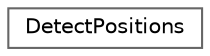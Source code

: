 digraph "Graphical Class Hierarchy"
{
 // LATEX_PDF_SIZE
  bgcolor="transparent";
  edge [fontname=Helvetica,fontsize=10,labelfontname=Helvetica,labelfontsize=10];
  node [fontname=Helvetica,fontsize=10,shape=box,height=0.2,width=0.4];
  rankdir="LR";
  Node0 [id="Node000000",label="DetectPositions",height=0.2,width=0.4,color="grey40", fillcolor="white", style="filled",URL="$class_detect_positions.html",tooltip="Class to detect and manage positions."];
}
